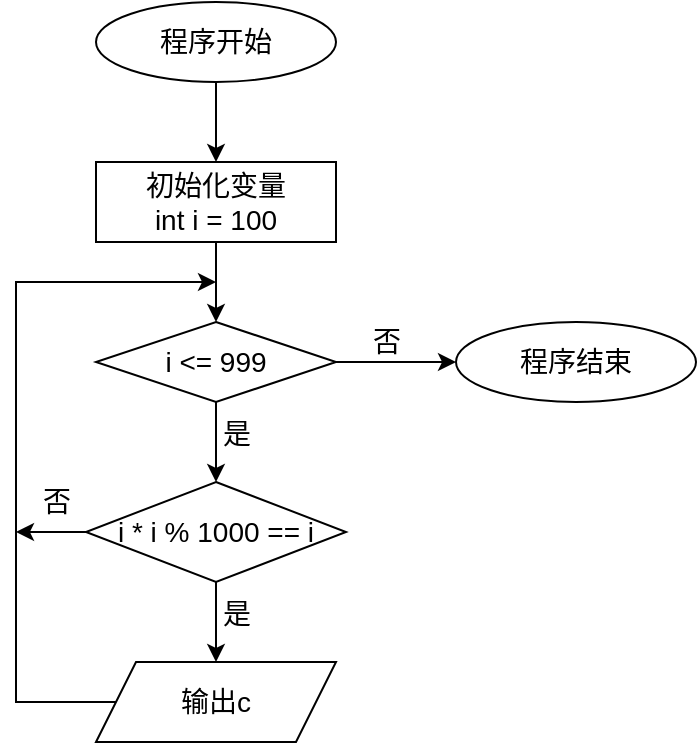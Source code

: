 <mxfile version="24.7.17">
  <diagram name="Page-1" id="e365xk8SoL_oMX2kAQkj">
    <mxGraphModel dx="1221" dy="823" grid="1" gridSize="10" guides="1" tooltips="1" connect="1" arrows="1" fold="1" page="1" pageScale="1" pageWidth="827" pageHeight="1169" math="0" shadow="0">
      <root>
        <mxCell id="0" />
        <mxCell id="1" parent="0" />
        <mxCell id="EqK2TEen8uMbBAs1lIBe-20" value="" style="edgeStyle=orthogonalEdgeStyle;rounded=0;orthogonalLoop=1;jettySize=auto;html=1;" edge="1" parent="1" source="EqK2TEen8uMbBAs1lIBe-2" target="EqK2TEen8uMbBAs1lIBe-19">
          <mxGeometry relative="1" as="geometry" />
        </mxCell>
        <mxCell id="EqK2TEen8uMbBAs1lIBe-2" value="&lt;font style=&quot;font-size: 14px;&quot;&gt;程序开始&lt;/font&gt;" style="ellipse;whiteSpace=wrap;html=1;" vertex="1" parent="1">
          <mxGeometry x="340" y="80" width="120" height="40" as="geometry" />
        </mxCell>
        <mxCell id="EqK2TEen8uMbBAs1lIBe-5" style="edgeStyle=orthogonalEdgeStyle;rounded=0;orthogonalLoop=1;jettySize=auto;html=1;entryX=0;entryY=0.5;entryDx=0;entryDy=0;" edge="1" parent="1" source="EqK2TEen8uMbBAs1lIBe-8" target="EqK2TEen8uMbBAs1lIBe-9">
          <mxGeometry relative="1" as="geometry" />
        </mxCell>
        <mxCell id="EqK2TEen8uMbBAs1lIBe-6" value="&lt;font style=&quot;font-size: 14px;&quot;&gt;否&lt;/font&gt;" style="edgeLabel;html=1;align=center;verticalAlign=middle;resizable=0;points=[];fontFamily=Helvetica;fontSize=11;fontColor=default;labelBackgroundColor=default;fillColor=none;gradientColor=none;" vertex="1" connectable="0" parent="EqK2TEen8uMbBAs1lIBe-5">
          <mxGeometry x="-0.178" y="3" relative="1" as="geometry">
            <mxPoint y="-7" as="offset" />
          </mxGeometry>
        </mxCell>
        <mxCell id="EqK2TEen8uMbBAs1lIBe-7" style="edgeStyle=orthogonalEdgeStyle;rounded=0;orthogonalLoop=1;jettySize=auto;html=1;exitX=0.5;exitY=1;exitDx=0;exitDy=0;entryX=0.5;entryY=0;entryDx=0;entryDy=0;fontFamily=Helvetica;fontSize=11;fontColor=default;labelBackgroundColor=default;resizable=0;" edge="1" parent="1" source="EqK2TEen8uMbBAs1lIBe-8" target="EqK2TEen8uMbBAs1lIBe-16">
          <mxGeometry relative="1" as="geometry" />
        </mxCell>
        <mxCell id="EqK2TEen8uMbBAs1lIBe-22" value="&lt;font style=&quot;font-size: 14px;&quot;&gt;是&lt;/font&gt;" style="edgeLabel;html=1;align=center;verticalAlign=middle;resizable=0;points=[];" vertex="1" connectable="0" parent="EqK2TEen8uMbBAs1lIBe-7">
          <mxGeometry x="-0.2" y="-2" relative="1" as="geometry">
            <mxPoint x="12" as="offset" />
          </mxGeometry>
        </mxCell>
        <mxCell id="EqK2TEen8uMbBAs1lIBe-8" value="&lt;font style=&quot;font-size: 14px;&quot;&gt;i &amp;lt;= 999&lt;/font&gt;" style="rhombus;whiteSpace=wrap;html=1;" vertex="1" parent="1">
          <mxGeometry x="340" y="240" width="120" height="40" as="geometry" />
        </mxCell>
        <mxCell id="EqK2TEen8uMbBAs1lIBe-9" value="&lt;font style=&quot;font-size: 14px;&quot;&gt;程序结束&lt;/font&gt;" style="ellipse;whiteSpace=wrap;html=1;" vertex="1" parent="1">
          <mxGeometry x="520" y="240" width="120" height="40" as="geometry" />
        </mxCell>
        <mxCell id="EqK2TEen8uMbBAs1lIBe-12" style="edgeStyle=orthogonalEdgeStyle;rounded=0;orthogonalLoop=1;jettySize=auto;html=1;exitX=0.5;exitY=1;exitDx=0;exitDy=0;entryX=0.5;entryY=0;entryDx=0;entryDy=0;fontFamily=Helvetica;fontSize=11;fontColor=default;labelBackgroundColor=default;resizable=0;" edge="1" parent="1" source="EqK2TEen8uMbBAs1lIBe-16" target="EqK2TEen8uMbBAs1lIBe-18">
          <mxGeometry relative="1" as="geometry">
            <mxPoint x="400" y="400" as="targetPoint" />
          </mxGeometry>
        </mxCell>
        <mxCell id="EqK2TEen8uMbBAs1lIBe-13" value="&lt;font style=&quot;font-size: 14px;&quot;&gt;是&lt;/font&gt;" style="edgeLabel;html=1;align=center;verticalAlign=middle;resizable=0;points=[];fontFamily=Helvetica;fontSize=11;fontColor=default;labelBackgroundColor=default;fillColor=none;gradientColor=none;" vertex="1" connectable="0" parent="EqK2TEen8uMbBAs1lIBe-12">
          <mxGeometry x="-0.233" y="-4" relative="1" as="geometry">
            <mxPoint x="14" as="offset" />
          </mxGeometry>
        </mxCell>
        <mxCell id="EqK2TEen8uMbBAs1lIBe-26" style="edgeStyle=orthogonalEdgeStyle;rounded=0;orthogonalLoop=1;jettySize=auto;html=1;exitX=0;exitY=0.5;exitDx=0;exitDy=0;" edge="1" parent="1" source="EqK2TEen8uMbBAs1lIBe-16">
          <mxGeometry relative="1" as="geometry">
            <mxPoint x="300" y="345" as="targetPoint" />
          </mxGeometry>
        </mxCell>
        <mxCell id="EqK2TEen8uMbBAs1lIBe-27" value="&lt;font style=&quot;font-size: 14px;&quot;&gt;否&lt;/font&gt;" style="edgeLabel;html=1;align=center;verticalAlign=middle;resizable=0;points=[];" vertex="1" connectable="0" parent="EqK2TEen8uMbBAs1lIBe-26">
          <mxGeometry x="-0.124" y="-2" relative="1" as="geometry">
            <mxPoint y="-13" as="offset" />
          </mxGeometry>
        </mxCell>
        <mxCell id="EqK2TEen8uMbBAs1lIBe-16" value="i * i % 1000 == i" style="rhombus;whiteSpace=wrap;html=1;align=center;verticalAlign=middle;fontFamily=Helvetica;fontSize=14;fontColor=default;labelBackgroundColor=none;resizable=1;fillColor=none;gradientColor=none;movable=1;rotatable=1;deletable=1;editable=1;locked=0;connectable=1;" vertex="1" parent="1">
          <mxGeometry x="335" y="320" width="130" height="50" as="geometry" />
        </mxCell>
        <mxCell id="EqK2TEen8uMbBAs1lIBe-24" style="edgeStyle=orthogonalEdgeStyle;rounded=0;orthogonalLoop=1;jettySize=auto;html=1;exitX=0;exitY=0.5;exitDx=0;exitDy=0;" edge="1" parent="1" source="EqK2TEen8uMbBAs1lIBe-18">
          <mxGeometry relative="1" as="geometry">
            <mxPoint x="400" y="220" as="targetPoint" />
            <Array as="points">
              <mxPoint x="300" y="430" />
              <mxPoint x="300" y="220" />
            </Array>
          </mxGeometry>
        </mxCell>
        <mxCell id="EqK2TEen8uMbBAs1lIBe-18" value="输出c" style="shape=parallelogram;perimeter=parallelogramPerimeter;whiteSpace=wrap;html=1;fixedSize=1;align=center;verticalAlign=middle;fontFamily=Helvetica;fontSize=14;fontColor=default;labelBackgroundColor=default;resizable=1;fillColor=none;gradientColor=none;movable=1;rotatable=1;deletable=1;editable=1;locked=0;connectable=1;" vertex="1" parent="1">
          <mxGeometry x="340" y="410" width="120" height="40" as="geometry" />
        </mxCell>
        <mxCell id="EqK2TEen8uMbBAs1lIBe-21" value="" style="edgeStyle=orthogonalEdgeStyle;rounded=0;orthogonalLoop=1;jettySize=auto;html=1;" edge="1" parent="1" source="EqK2TEen8uMbBAs1lIBe-19" target="EqK2TEen8uMbBAs1lIBe-8">
          <mxGeometry relative="1" as="geometry" />
        </mxCell>
        <mxCell id="EqK2TEen8uMbBAs1lIBe-19" value="&lt;font style=&quot;font-size: 14px;&quot;&gt;初始化变量&lt;br&gt;int i = 100&lt;/font&gt;" style="rounded=0;whiteSpace=wrap;html=1;" vertex="1" parent="1">
          <mxGeometry x="340" y="160" width="120" height="40" as="geometry" />
        </mxCell>
      </root>
    </mxGraphModel>
  </diagram>
</mxfile>
